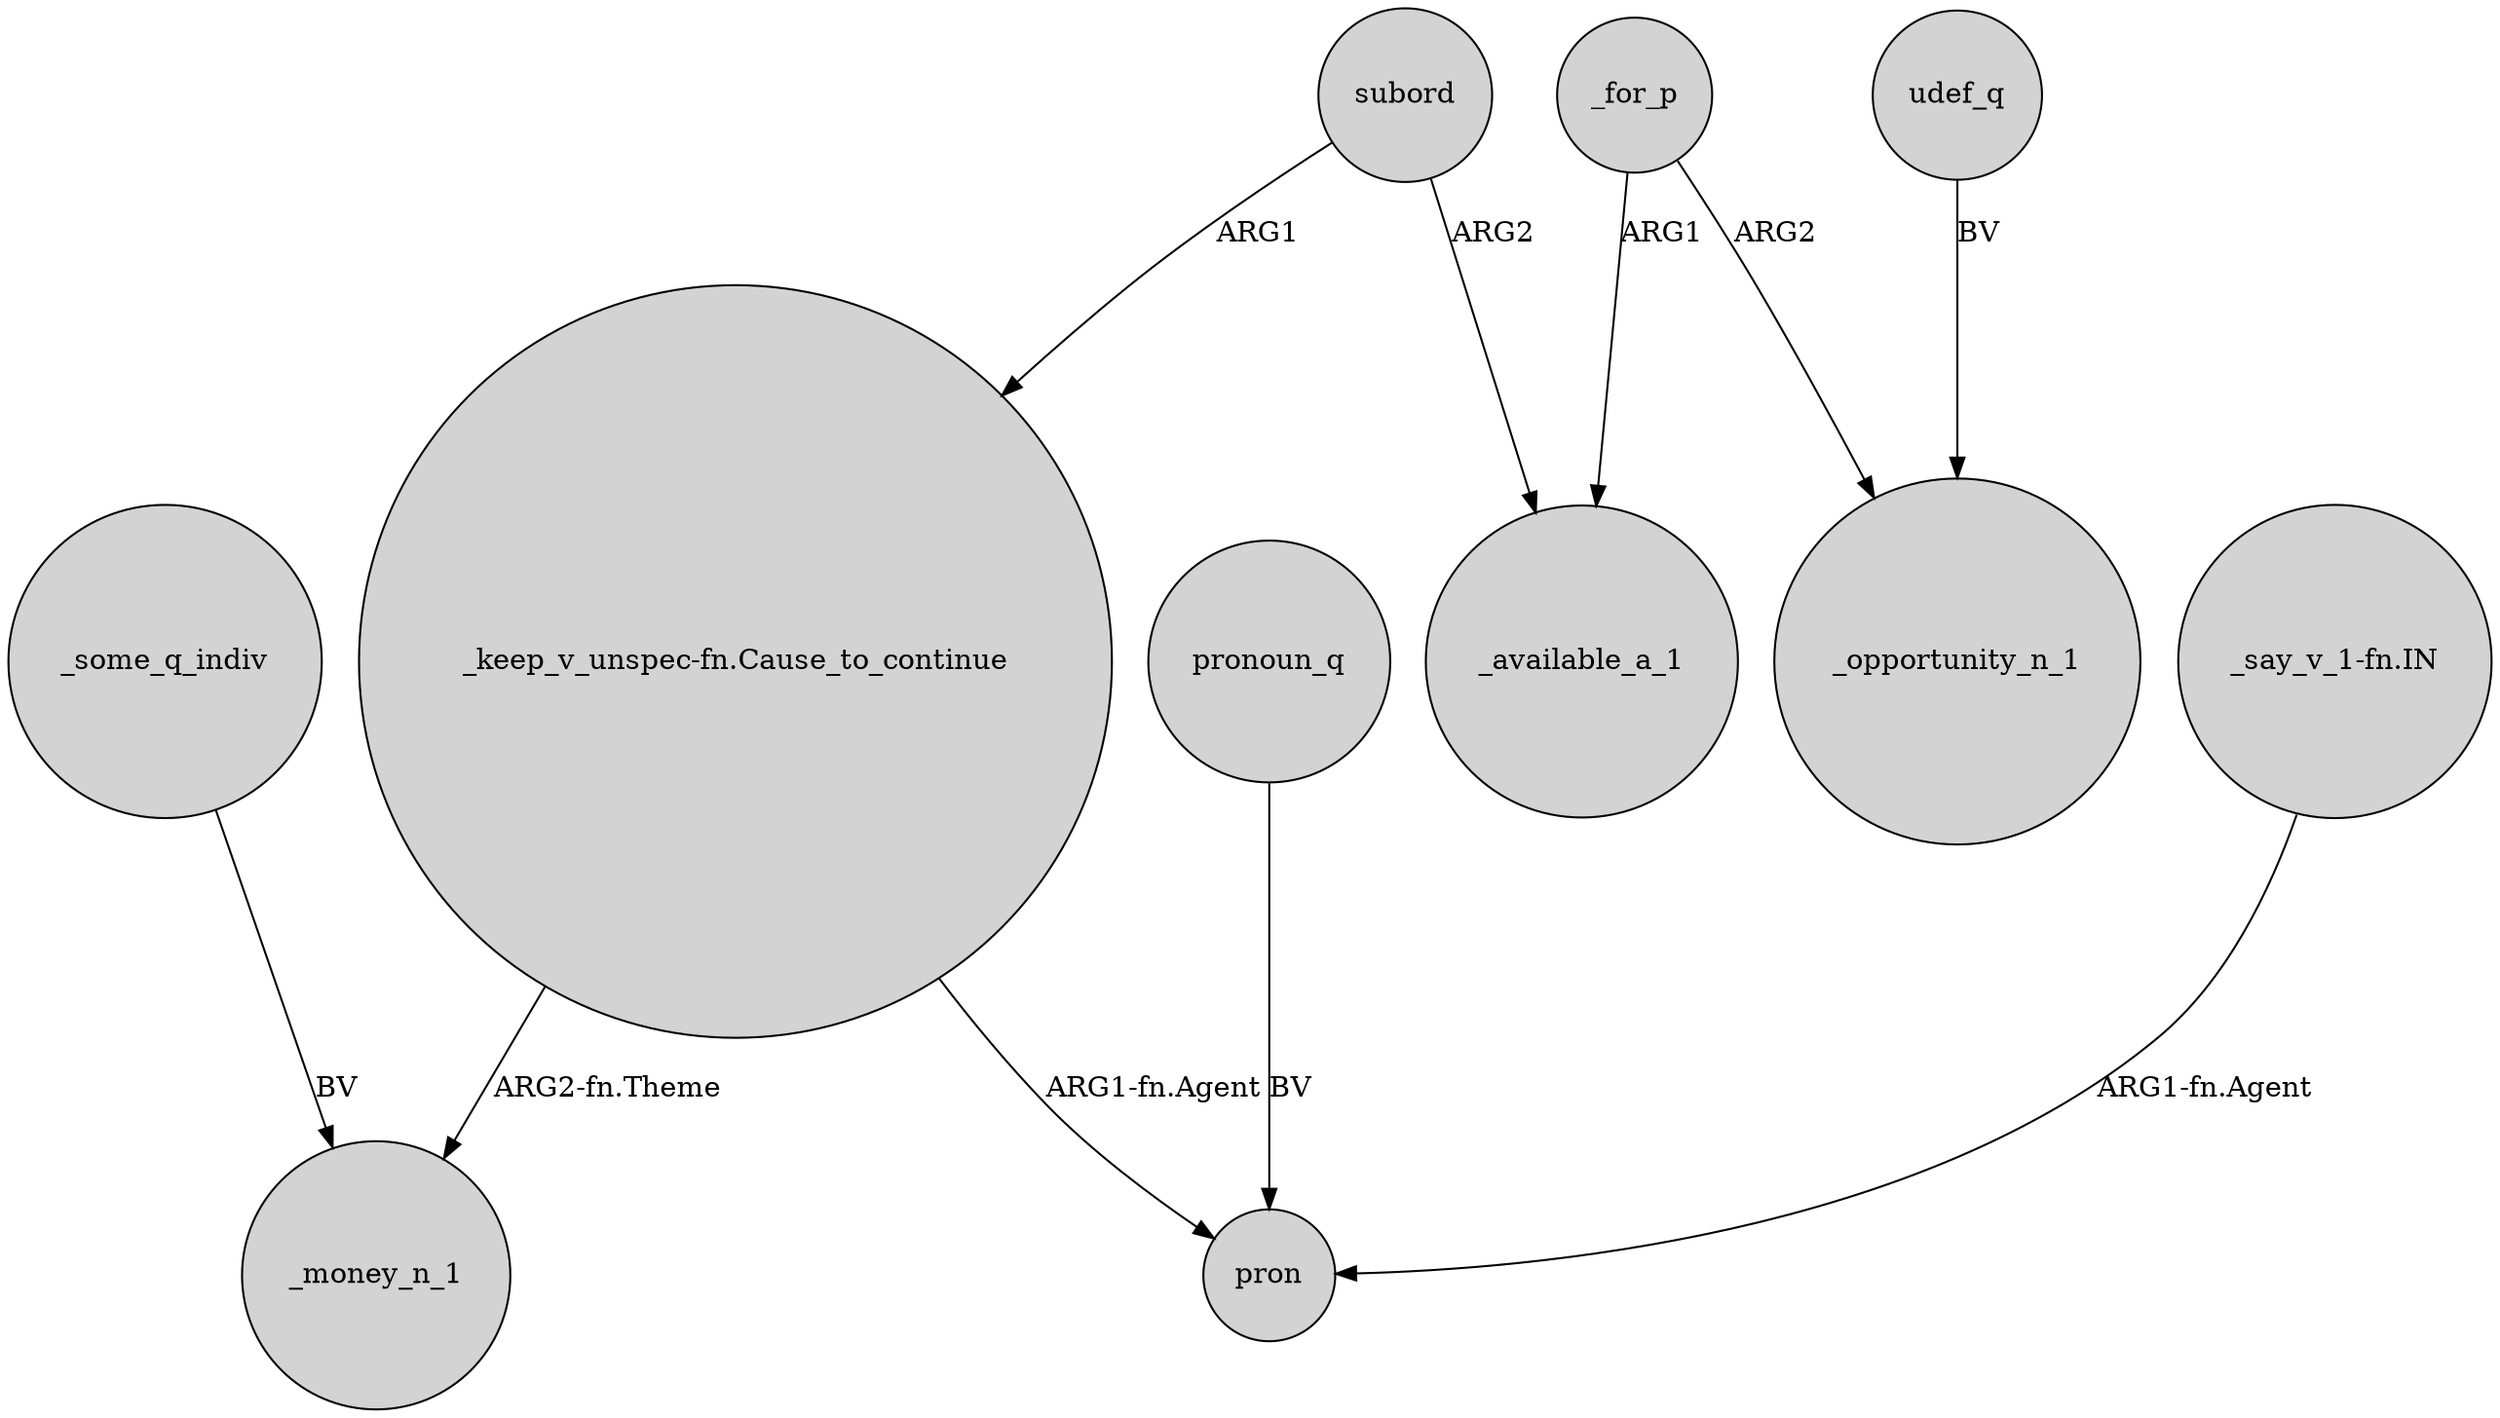 digraph {
	node [shape=circle style=filled]
	"_say_v_1-fn.IN" -> pron [label="ARG1-fn.Agent"]
	subord -> _available_a_1 [label=ARG2]
	udef_q -> _opportunity_n_1 [label=BV]
	"_keep_v_unspec-fn.Cause_to_continue" -> _money_n_1 [label="ARG2-fn.Theme"]
	subord -> "_keep_v_unspec-fn.Cause_to_continue" [label=ARG1]
	_for_p -> _opportunity_n_1 [label=ARG2]
	_for_p -> _available_a_1 [label=ARG1]
	_some_q_indiv -> _money_n_1 [label=BV]
	"_keep_v_unspec-fn.Cause_to_continue" -> pron [label="ARG1-fn.Agent"]
	pronoun_q -> pron [label=BV]
}
